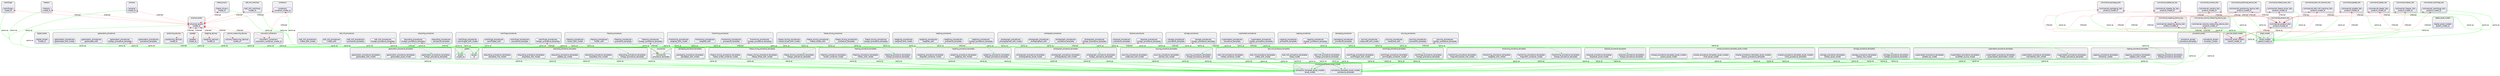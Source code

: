 digraph ColumnSameAsNetwork {
graph [
            fontname="Helvetica",
            fontsize=12,
            bgcolor=white,
            splines=true,
            nodesep=0.6,
            concentrate=true,
            compound=true,
        ];
node [shape=box, style=rounded, fontname="Helvetica"];
edge [fontname="Helvetica"];
subgraph cluster_aliquoting_procedures {
  C20 [color="blue", fillcolor="#ffffff", label="aliquoting_procedures\nforeign_procedure_template"];
  C23 [color="blue", fillcolor="#ffffff", label="aliquoting_procedures\nprocedure_template"];
  label="aliquoting_procedures";
  style="filled, rounded";
  fillcolor="#f0f0f0";
}
subgraph cluster_commercial_packaging_lots {
  C142 [color="blue", fillcolor="#ffffff", label="commercial_packaging_lots\nproduct_model_id"];
  label="commercial_packaging_lots";
  style="filled, rounded";
  fillcolor="#f0f0f0";
}
subgraph cluster_packaging_procedure_templates {
  C307 [color="blue", fillcolor="#ffffff", label="packaging_procedure_templates\npackaged_with_model"];
  label="packaging_procedure_templates";
  style="filled, rounded";
  fillcolor="#f0f0f0";
}
subgraph cluster_geolocation_procedures {
  C261 [color="blue", fillcolor="#ffffff", label="geolocation_procedures\nforeign_procedure_template"];
  C263 [color="blue", fillcolor="#ffffff", label="geolocation_procedures\ngeolocated_with"];
  C264 [color="blue", fillcolor="#ffffff", label="geolocation_procedures\ngeolocated_with_model"];
  C266 [color="blue", fillcolor="#ffffff", label="geolocation_procedures\nprocedure_template"];
  label="geolocation_procedures";
  style="filled, rounded";
  fillcolor="#f0f0f0";
}
subgraph cluster_volumetric_containers {
  C548 [color="blue", fillcolor="#ffffff", label="volumetric_containers\nvolumetric_container_model_id"];
  label="volumetric_containers";
  style="filled, rounded";
  fillcolor="#f0f0f0";
}
subgraph cluster_commercial_pipette_tip_lots {
  C148 [color="blue", fillcolor="#ffffff", label="commercial_pipette_tip_lots\nproduct_model_id"];
  label="commercial_pipette_tip_lots";
  style="filled, rounded";
  fillcolor="#f0f0f0";
}
subgraph cluster_geolocation_procedure_templates {
  C254 [color="blue", fillcolor="#ffffff", label="geolocation_procedure_templates\nforeign_procedure_template"];
  C255 [color="blue", fillcolor="#ffffff", label="geolocation_procedure_templates\ngeolocated_asset_model"];
  C256 [color="blue", fillcolor="#ffffff", label="geolocation_procedure_templates\ngeolocated_with_model"];
  label="geolocation_procedure_templates";
  style="filled, rounded";
  fillcolor="#f0f0f0";
}
subgraph cluster_freezing_procedures {
  C248 [color="blue", fillcolor="#ffffff", label="freezing_procedures\nforeign_procedure_template"];
  C250 [color="blue", fillcolor="#ffffff", label="freezing_procedures\nfrozen_with"];
  C251 [color="blue", fillcolor="#ffffff", label="freezing_procedures\nfrozen_with_model"];
  C253 [color="blue", fillcolor="#ffffff", label="freezing_procedures\nprocedure_template"];
  label="freezing_procedures";
  style="filled, rounded";
  fillcolor="#f0f0f0";
}
subgraph cluster_storage_procedures {
  C474 [color="blue", fillcolor="#ffffff", label="storage_procedures\nforeign_procedure_template"];
  C476 [color="blue", fillcolor="#ffffff", label="storage_procedures\nprocedure_template"];
  label="storage_procedures";
  style="filled, rounded";
  fillcolor="#f0f0f0";
}
subgraph cluster_freeze_drying_procedure_templates {
  C218 [color="blue", fillcolor="#ffffff", label="freeze_drying_procedure_templates\nforeign_procedure_template"];
  C219 [color="blue", fillcolor="#ffffff", label="freeze_drying_procedure_templates\nfreeze_dried_container_model"];
  C220 [color="blue", fillcolor="#ffffff", label="freeze_drying_procedure_templates\nfreeze_dried_with_model"];
  label="freeze_drying_procedure_templates";
  style="filled, rounded";
  fillcolor="#f0f0f0";
}
subgraph cluster_commercial_weighing_device_lots {
  C163 [color="blue", fillcolor="#ffffff", label="commercial_weighing_device_lots\nproduct_model_id"];
  label="commercial_weighing_device_lots";
  style="filled, rounded";
  fillcolor="#f0f0f0";
}
subgraph cluster_digital_assets {
  C178 [color="blue", fillcolor="#ffffff", label="digital_assets\nmodel_id"];
  label="digital_assets";
  style="filled, rounded";
  fillcolor="#f0f0f0";
}
subgraph cluster_freezers {
  C237 [color="blue", fillcolor="#ffffff", label="freezers\nmodel_id"];
  label="freezers";
  style="filled, rounded";
  fillcolor="#f0f0f0";
}
subgraph cluster_photograph_procedure_templates {
  C328 [color="blue", fillcolor="#ffffff", label="photograph_procedure_templates\nforeign_procedure_template"];
  C329 [color="blue", fillcolor="#ffffff", label="photograph_procedure_templates\nphotographed_asset_model"];
  C330 [color="blue", fillcolor="#ffffff", label="photograph_procedure_templates\nphotographed_with_model"];
  label="photograph_procedure_templates";
  style="filled, rounded";
  fillcolor="#f0f0f0";
}
subgraph cluster_physical_assets {
  C344 [color="blue", fillcolor="#ffffff", label="physical_assets\nmodel_id"];
  label="physical_assets";
  style="filled, rounded";
  fillcolor="#f0f0f0";
}
subgraph cluster_positioning_devices {
  C351 [color="blue", fillcolor="#ffffff", label="positioning_devices\nmodel_id"];
  label="positioning_devices";
  style="filled, rounded";
  fillcolor="#f0f0f0";
}
subgraph cluster_commercial_camera_lots {
  C130 [color="blue", fillcolor="#ffffff", label="commercial_camera_lots\nproduct_model_id"];
  label="commercial_camera_lots";
  style="filled, rounded";
  fillcolor="#f0f0f0";
}
subgraph cluster_commercial_positioning_device_lots {
  C151 [color="blue", fillcolor="#ffffff", label="commercial_positioning_device_lots\nproduct_model_id"];
  label="commercial_positioning_device_lots";
  style="filled, rounded";
  fillcolor="#f0f0f0";
}
subgraph cluster_commercial_centrifuge_lots {
  C133 [color="blue", fillcolor="#ffffff", label="commercial_centrifuge_lots\nproduct_model_id"];
  label="commercial_centrifuge_lots";
  style="filled, rounded";
  fillcolor="#f0f0f0";
}
subgraph cluster_commercial_product_lots {
  C155 [color="blue", fillcolor="#ffffff", label="commercial_product_lots\nproduct_model_id"];
  label="commercial_product_lots";
  style="filled, rounded";
  fillcolor="#f0f0f0";
}
subgraph cluster_capping_procedures {
  C92 [color="blue", fillcolor="#ffffff", label="capping_procedures\nforeign_procedure_template"];
  C94 [color="blue", fillcolor="#ffffff", label="capping_procedures\nprocedure_template"];
  label="capping_procedures";
  style="filled, rounded";
  fillcolor="#f0f0f0";
}
subgraph cluster_commercial_freeze_dryer_lots {
  C136 [color="blue", fillcolor="#ffffff", label="commercial_freeze_dryer_lots\nproduct_model_id"];
  label="commercial_freeze_dryer_lots";
  style="filled, rounded";
  fillcolor="#f0f0f0";
}
subgraph cluster_disposal_procedure_templates {
  C179 [color="blue", fillcolor="#ffffff", label="disposal_procedure_templates\ndisposed_asset_model"];
  C180 [color="blue", fillcolor="#ffffff", label="disposal_procedure_templates\nforeign_procedure_template"];
  label="disposal_procedure_templates";
  style="filled, rounded";
  fillcolor="#f0f0f0";
}
subgraph cluster_pipettes {
  C348 [color="blue", fillcolor="#ffffff", label="pipettes\nmodel_id"];
  label="pipettes";
  style="filled, rounded";
  fillcolor="#f0f0f0";
}
subgraph cluster_freezing_procedure_templates {
  C238 [color="blue", fillcolor="#ffffff", label="freezing_procedure_templates\nforeign_procedure_template"];
  C239 [color="blue", fillcolor="#ffffff", label="freezing_procedure_templates\nfrozen_container_model"];
  C240 [color="blue", fillcolor="#ffffff", label="freezing_procedure_templates\nfrozen_with_model"];
  label="freezing_procedure_templates";
  style="filled, rounded";
  fillcolor="#f0f0f0";
}
subgraph cluster_procedure_template_asset_models {
  C377 [color="blue", fillcolor="#ffffff", label="procedure_template_asset_models\nasset_model"];
  C382 [color="blue", fillcolor="#ffffff", label="procedure_template_asset_models\nprocedure_template"];
  label="procedure_template_asset_models";
  style="filled, rounded";
  fillcolor="#f0f0f0";
}
subgraph cluster_centrifuge_procedure_templates {
  C97 [color="blue", fillcolor="#ffffff", label="centrifuge_procedure_templates\ncentrifuged_container_model"];
  C98 [color="blue", fillcolor="#ffffff", label="centrifuge_procedure_templates\ncentrifuged_with_model"];
  C99 [color="blue", fillcolor="#ffffff", label="centrifuge_procedure_templates\nforeign_procedure_template"];
  label="centrifuge_procedure_templates";
  style="filled, rounded";
  fillcolor="#f0f0f0";
}
subgraph cluster_freeze_drying_procedures {
  C229 [color="blue", fillcolor="#ffffff", label="freeze_drying_procedures\nforeign_procedure_template"];
  C231 [color="blue", fillcolor="#ffffff", label="freeze_drying_procedures\nfreeze_dryed_with"];
  C232 [color="blue", fillcolor="#ffffff", label="freeze_drying_procedures\nfreeze_dryed_with_model"];
  C234 [color="blue", fillcolor="#ffffff", label="freeze_drying_procedures\nprocedure_template"];
  label="freeze_drying_procedures";
  style="filled, rounded";
  fillcolor="#f0f0f0";
}
subgraph cluster_procedures {
  C399 [color="blue", fillcolor="#ffffff", label="procedures\nprocedure_template"];
  label="procedures";
  style="filled, rounded";
  fillcolor="#f0f0f0";
}
subgraph cluster_commercial_ball_mill_machine_lots {
  C124 [color="blue", fillcolor="#ffffff", label="commercial_ball_mill_machine_lots\nproduct_model_id"];
  label="commercial_ball_mill_machine_lots";
  style="filled, rounded";
  fillcolor="#f0f0f0";
}
subgraph cluster_pouring_procedure_templates {
  C352 [color="blue", fillcolor="#ffffff", label="pouring_procedure_templates\nforeign_procedure_template"];
  C354 [color="blue", fillcolor="#ffffff", label="pouring_procedure_templates\nmeasured_with_model"];
  C356 [color="blue", fillcolor="#ffffff", label="pouring_procedure_templates\npoured_into_model"];
  label="pouring_procedure_templates";
  style="filled, rounded";
  fillcolor="#f0f0f0";
}
subgraph cluster_centrifuges {
  C115 [color="blue", fillcolor="#ffffff", label="centrifuges\nmodel_id"];
  label="centrifuges";
  style="filled, rounded";
  fillcolor="#f0f0f0";
}
subgraph cluster_supernatant_procedures {
  C491 [color="blue", fillcolor="#ffffff", label="supernatant_procedures\nforeign_procedure_template"];
  C494 [color="blue", fillcolor="#ffffff", label="supernatant_procedures\nprocedure_template"];
  label="supernatant_procedures";
  style="filled, rounded";
  fillcolor="#f0f0f0";
}
subgraph cluster_ball_mill_procedure_templates {
  C51 [color="blue", fillcolor="#ffffff", label="ball_mill_procedure_templates\nbead_model"];
  C52 [color="blue", fillcolor="#ffffff", label="ball_mill_procedure_templates\nforeign_procedure_template"];
  C56 [color="blue", fillcolor="#ffffff", label="ball_mill_procedure_templates\nmilled_container_model"];
  C57 [color="blue", fillcolor="#ffffff", label="ball_mill_procedure_templates\nmilled_with_model"];
  label="ball_mill_procedure_templates";
  style="filled, rounded";
  fillcolor="#f0f0f0";
}
subgraph cluster_shared_procedure_template_asset_models {
  C449 [color="blue", fillcolor="#ffffff", label="shared_procedure_template_asset_models\nchild_asset_model"];
  C451 [color="blue", fillcolor="#ffffff", label="shared_procedure_template_asset_models\nchild_procedure_template"];
  C455 [color="blue", fillcolor="#ffffff", label="shared_procedure_template_asset_models\nparent_asset_model"];
  C456 [color="blue", fillcolor="#ffffff", label="shared_procedure_template_asset_models\nparent_procedure_template"];
  label="shared_procedure_template_asset_models";
  style="filled, rounded";
  fillcolor="#f0f0f0";
}
subgraph cluster_commercial_volume_measuring_device_lots {
  C160 [color="blue", fillcolor="#ffffff", label="commercial_volume_measuring_device_lots\nproduct_model_id"];
  label="commercial_volume_measuring_device_lots";
  style="filled, rounded";
  fillcolor="#f0f0f0";
}
subgraph cluster_weighing_procedures {
  C559 [color="blue", fillcolor="#ffffff", label="weighing_procedures\nforeign_procedure_template"];
  C562 [color="blue", fillcolor="#ffffff", label="weighing_procedures\nprocedure_template"];
  C564 [color="blue", fillcolor="#ffffff", label="weighing_procedures\nweighed_with"];
  C565 [color="blue", fillcolor="#ffffff", label="weighing_procedures\nweighed_with_model"];
  label="weighing_procedures";
  style="filled, rounded";
  fillcolor="#f0f0f0";
}
subgraph cluster_digital_asset_models {
  C176 [color="blue", fillcolor="#ffffff", label="digital_asset_models\nparent_model_id"];
  label="digital_asset_models";
  style="filled, rounded";
  fillcolor="#f0f0f0";
}
subgraph cluster_commercial_pipette_lots {
  C145 [color="blue", fillcolor="#ffffff", label="commercial_pipette_lots\nproduct_model_id"];
  label="commercial_pipette_lots";
  style="filled, rounded";
  fillcolor="#f0f0f0";
}
subgraph cluster_freeze_dryers {
  C217 [color="blue", fillcolor="#ffffff", label="freeze_dryers\nmodel_id"];
  label="freeze_dryers";
  style="filled, rounded";
  fillcolor="#f0f0f0";
}
subgraph cluster_packaging_procedures {
  C313 [color="blue", fillcolor="#ffffff", label="packaging_procedures\nprocedure_template"];
  label="packaging_procedures";
  style="filled, rounded";
  fillcolor="#f0f0f0";
}
subgraph cluster_photograph_procedures {
  C335 [color="blue", fillcolor="#ffffff", label="photograph_procedures\nforeign_procedure_template"];
  C337 [color="blue", fillcolor="#ffffff", label="photograph_procedures\nphotographed_with"];
  C338 [color="blue", fillcolor="#ffffff", label="photograph_procedures\nphotographed_with_model"];
  C340 [color="blue", fillcolor="#ffffff", label="photograph_procedures\nprocedure_template"];
  label="photograph_procedures";
  style="filled, rounded";
  fillcolor="#f0f0f0";
}
subgraph cluster_storage_procedure_templates {
  C465 [color="blue", fillcolor="#ffffff", label="storage_procedure_templates\nforeign_procedure_template"];
  C471 [color="blue", fillcolor="#ffffff", label="storage_procedure_templates\nstored_asset_model"];
  C472 [color="blue", fillcolor="#ffffff", label="storage_procedure_templates\nstored_into_model"];
  label="storage_procedure_templates";
  style="filled, rounded";
  fillcolor="#f0f0f0";
}
subgraph cluster_weighing_devices {
  C551 [color="blue", fillcolor="#ffffff", label="weighing_devices\nmodel_id"];
  label="weighing_devices";
  style="filled, rounded";
  fillcolor="#f0f0f0";
}
subgraph cluster_containers {
  C171 [color="blue", fillcolor="#ffffff", label="containers\ncontainer_model_id"];
  label="containers";
  style="filled, rounded";
  fillcolor="#f0f0f0";
}
subgraph cluster_supernatant_procedure_templates {
  C479 [color="blue", fillcolor="#ffffff", label="supernatant_procedure_templates\nforeign_procedure_template"];
  C481 [color="blue", fillcolor="#ffffff", label="supernatant_procedure_templates\npipette_tip_model"];
  C487 [color="blue", fillcolor="#ffffff", label="supernatant_procedure_templates\nstratified_source_model"];
  C488 [color="blue", fillcolor="#ffffff", label="supernatant_procedure_templates\nsupernatant_destination_model"];
  C489 [color="blue", fillcolor="#ffffff", label="supernatant_procedure_templates\ntransferred_with_model"];
  label="supernatant_procedure_templates";
  style="filled, rounded";
  fillcolor="#f0f0f0";
}
subgraph cluster_volume_measuring_devices {
  C544 [color="blue", fillcolor="#ffffff", label="volume_measuring_devices\nmodel_id"];
  label="volume_measuring_devices";
  style="filled, rounded";
  fillcolor="#f0f0f0";
}
subgraph cluster_procedure_assets {
  C369 [color="blue", fillcolor="#ffffff", label="procedure_assets\nancestor_model"];
  C375 [color="blue", fillcolor="#ffffff", label="procedure_assets\nprocedure_template"];
  label="procedure_assets";
  style="filled, rounded";
  fillcolor="#f0f0f0";
}
subgraph cluster_weighing_procedure_templates {
  C552 [color="blue", fillcolor="#ffffff", label="weighing_procedure_templates\nforeign_procedure_template"];
  C556 [color="blue", fillcolor="#ffffff", label="weighing_procedure_templates\nweighed_container_model"];
  C557 [color="blue", fillcolor="#ffffff", label="weighing_procedure_templates\nweighed_with_model"];
  label="weighing_procedure_templates";
  style="filled, rounded";
  fillcolor="#f0f0f0";
}
subgraph cluster_pouring_procedures {
  C362 [color="blue", fillcolor="#ffffff", label="pouring_procedures\nforeign_procedure_template"];
  C363 [color="blue", fillcolor="#ffffff", label="pouring_procedures\nmeasured_with"];
  C364 [color="blue", fillcolor="#ffffff", label="pouring_procedures\nmeasured_with_model"];
  C368 [color="blue", fillcolor="#ffffff", label="pouring_procedures\nprocedure_template"];
  label="pouring_procedures";
  style="filled, rounded";
  fillcolor="#f0f0f0";
}
subgraph cluster_cameras {
  C82 [color="blue", fillcolor="#ffffff", label="cameras\nmodel_id"];
  label="cameras";
  style="filled, rounded";
  fillcolor="#f0f0f0";
}
subgraph cluster_aliquoting_procedure_templates {
  C6 [color="blue", fillcolor="#ffffff", label="aliquoting_procedure_templates\naliquoted_from_model"];
  C7 [color="blue", fillcolor="#ffffff", label="aliquoting_procedure_templates\naliquoted_into_model"];
  C8 [color="blue", fillcolor="#ffffff", label="aliquoting_procedure_templates\naliquoted_with_model"];
  C9 [color="blue", fillcolor="#ffffff", label="aliquoting_procedure_templates\nforeign_procedure_template"];
  C11 [color="blue", fillcolor="#ffffff", label="aliquoting_procedure_templates\npipette_tip_model"];
  label="aliquoting_procedure_templates";
  style="filled, rounded";
  fillcolor="#f0f0f0";
}
subgraph cluster_assets {
  C42 [color="blue", fillcolor="#ffffff", label="assets\nid"];
  C43 [color="blue", fillcolor="#ffffff", label="assets\nmodel_id"];
  label="assets";
  style="filled, rounded";
  fillcolor="#f0f0f0";
}
subgraph cluster_ball_mill_procedures {
  C66 [color="blue", fillcolor="#ffffff", label="ball_mill_procedures\nforeign_procedure_template"];
  C68 [color="blue", fillcolor="#ffffff", label="ball_mill_procedures\nmilled_with"];
  C69 [color="blue", fillcolor="#ffffff", label="ball_mill_procedures\nmilled_with_model"];
  C71 [color="blue", fillcolor="#ffffff", label="ball_mill_procedures\nprocedure_template"];
  label="ball_mill_procedures";
  style="filled, rounded";
  fillcolor="#f0f0f0";
}
subgraph cluster_asset_models {
  C36 [color="blue", fillcolor="#ffffff", label="asset_models\nparent_model_id"];
  label="asset_models";
  style="filled, rounded";
  fillcolor="#f0f0f0";
}
subgraph cluster_centrifuge_procedures {
  C108 [color="blue", fillcolor="#ffffff", label="centrifuge_procedures\ncentrifuged_with"];
  C109 [color="blue", fillcolor="#ffffff", label="centrifuge_procedures\ncentrifuged_with_model"];
  C111 [color="blue", fillcolor="#ffffff", label="centrifuge_procedures\nforeign_procedure_template"];
  C113 [color="blue", fillcolor="#ffffff", label="centrifuge_procedures\nprocedure_template"];
  label="centrifuge_procedures";
  style="filled, rounded";
  fillcolor="#f0f0f0";
}
subgraph cluster_fractioning_procedure_templates {
  C196 [color="blue", fillcolor="#ffffff", label="fractioning_procedure_templates\nforeign_procedure_template"];
  C197 [color="blue", fillcolor="#ffffff", label="fractioning_procedure_templates\nfragment_container_model"];
  C198 [color="blue", fillcolor="#ffffff", label="fractioning_procedure_templates\nfragment_placed_into_model"];
  C205 [color="blue", fillcolor="#ffffff", label="fractioning_procedure_templates\nweighed_with_model"];
  label="fractioning_procedure_templates";
  style="filled, rounded";
  fillcolor="#f0f0f0";
}
subgraph cluster_ball_mill_machines {
  C50 [color="blue", fillcolor="#ffffff", label="ball_mill_machines\nmodel_id"];
  label="ball_mill_machines";
  style="filled, rounded";
  fillcolor="#f0f0f0";
}
subgraph cluster_physical_asset_models {
  C342 [color="blue", fillcolor="#ffffff", label="physical_asset_models\nparent_model_id"];
  label="physical_asset_models";
  style="filled, rounded";
  fillcolor="#f0f0f0";
}
subgraph cluster_disposal_procedures {
  C185 [color="blue", fillcolor="#ffffff", label="disposal_procedures\nforeign_procedure_template"];
  C187 [color="blue", fillcolor="#ffffff", label="disposal_procedures\nprocedure_template"];
  label="disposal_procedures";
  style="filled, rounded";
  fillcolor="#f0f0f0";
}
subgraph cluster_capping_procedure_templates {
  C83 [color="blue", fillcolor="#ffffff", label="capping_procedure_templates\ncapped_with_model"];
  C84 [color="blue", fillcolor="#ffffff", label="capping_procedure_templates\ncontainer_model"];
  C85 [color="blue", fillcolor="#ffffff", label="capping_procedure_templates\nforeign_procedure_template"];
  label="capping_procedure_templates";
  style="filled, rounded";
  fillcolor="#f0f0f0";
}
subgraph cluster_fractioning_procedures {
  C207 [color="blue", fillcolor="#ffffff", label="fractioning_procedures\nforeign_procedure_template"];
  C212 [color="blue", fillcolor="#ffffff", label="fractioning_procedures\nprocedure_template"];
  C213 [color="blue", fillcolor="#ffffff", label="fractioning_procedures\nweighed_with"];
  C214 [color="blue", fillcolor="#ffffff", label="fractioning_procedures\nweighed_with_model"];
  label="fractioning_procedures";
  style="filled, rounded";
  fillcolor="#f0f0f0";
}
subgraph cluster_commercial_beads_lots {
  C127 [color="blue", fillcolor="#ffffff", label="commercial_beads_lots\nproduct_model_id"];
  label="commercial_beads_lots";
  style="filled, rounded";
  fillcolor="#f0f0f0";
}
subgraph cluster_commercial_freezer_lots {
  C139 [color="blue", fillcolor="#ffffff", label="commercial_freezer_lots\nproduct_model_id"];
  label="commercial_freezer_lots";
  style="filled, rounded";
  fillcolor="#f0f0f0";
}
  C6 -> C377 [color="green", label="same as"];
  C7 -> C377 [color="green", label="same as"];
  C8 -> C377 [color="green", label="same as"];
  C9 -> C382 [color="green", label="same as"];
  C11 -> C377 [color="green", label="same as"];
  C20 -> C9 [color="green", label="same as"];
  C23 -> C399 [color="green", label="same as"];
  C50 -> C43 [color="green", label="same as"];
  C51 -> C377 [color="green", label="same as"];
  C52 -> C382 [color="green", label="same as"];
  C56 -> C377 [color="green", label="same as"];
  C57 -> C377 [color="green", label="same as"];
  C66 -> C52 [color="green", label="same as"];
  C68 -> C42 [color="green", label="same as"];
  C69 -> C43 [color="green", label="same as"];
  C71 -> C399 [color="green", label="same as"];
  C82 -> C43 [color="green", label="same as"];
  C83 -> C377 [color="green", label="same as"];
  C84 -> C377 [color="green", label="same as"];
  C85 -> C382 [color="green", label="same as"];
  C92 -> C85 [color="green", label="same as"];
  C94 -> C399 [color="green", label="same as"];
  C97 -> C377 [color="green", label="same as"];
  C98 -> C377 [color="green", label="same as"];
  C99 -> C382 [color="green", label="same as"];
  C108 -> C42 [color="green", label="same as"];
  C109 -> C43 [color="green", label="same as"];
  C111 -> C99 [color="green", label="same as"];
  C113 -> C399 [color="green", label="same as"];
  C115 -> C43 [color="green", label="same as"];
  C124 -> C36 [color="green", label="same as"];
  C127 -> C36 [color="green", label="same as"];
  C130 -> C36 [color="green", label="same as"];
  C133 -> C36 [color="green", label="same as"];
  C136 -> C36 [color="green", label="same as"];
  C139 -> C36 [color="green", label="same as"];
  C142 -> C36 [color="green", label="same as"];
  C145 -> C36 [color="green", label="same as"];
  C148 -> C36 [color="green", label="same as"];
  C151 -> C36 [color="green", label="same as"];
  C155 -> C36 [color="green", label="same as"];
  C160 -> C36 [color="green", label="same as"];
  C163 -> C36 [color="green", label="same as"];
  C171 -> C43 [color="green", label="same as"];
  C176 -> C36 [color="green", label="same as"];
  C178 -> C43 [color="green", label="same as"];
  C179 -> C377 [color="green", label="same as"];
  C180 -> C382 [color="green", label="same as"];
  C185 -> C180 [color="green", label="same as"];
  C187 -> C399 [color="green", label="same as"];
  C196 -> C382 [color="green", label="same as"];
  C197 -> C377 [color="green", label="same as"];
  C198 -> C377 [color="green", label="same as"];
  C205 -> C377 [color="green", label="same as"];
  C207 -> C196 [color="green", label="same as"];
  C212 -> C399 [color="green", label="same as"];
  C213 -> C42 [color="green", label="same as"];
  C214 -> C43 [color="green", label="same as"];
  C217 -> C43 [color="green", label="same as"];
  C219 -> C377 [color="green", label="same as"];
  C220 -> C377 [color="green", label="same as"];
  C229 -> C218 [color="green", label="same as"];
  C231 -> C42 [color="green", label="same as"];
  C232 -> C43 [color="green", label="same as"];
  C234 -> C399 [color="green", label="same as"];
  C237 -> C43 [color="green", label="same as"];
  C238 -> C382 [color="green", label="same as"];
  C239 -> C377 [color="green", label="same as"];
  C240 -> C377 [color="green", label="same as"];
  C248 -> C238 [color="green", label="same as"];
  C250 -> C42 [color="green", label="same as"];
  C251 -> C43 [color="green", label="same as"];
  C253 -> C399 [color="green", label="same as"];
  C254 -> C382 [color="green", label="same as"];
  C255 -> C377 [color="green", label="same as"];
  C256 -> C377 [color="green", label="same as"];
  C261 -> C254 [color="green", label="same as"];
  C263 -> C42 [color="green", label="same as"];
  C264 -> C43 [color="green", label="same as"];
  C266 -> C399 [color="green", label="same as"];
  C307 -> C377 [color="green", label="same as"];
  C313 -> C399 [color="green", label="same as"];
  C328 -> C382 [color="green", label="same as"];
  C329 -> C377 [color="green", label="same as"];
  C330 -> C377 [color="green", label="same as"];
  C335 -> C328 [color="green", label="same as"];
  C337 -> C42 [color="green", label="same as"];
  C338 -> C43 [color="green", label="same as"];
  C340 -> C399 [color="green", label="same as"];
  C342 -> C36 [color="green", label="same as"];
  C344 -> C43 [color="green", label="same as"];
  C348 -> C43 [color="green", label="same as"];
  C351 -> C43 [color="green", label="same as"];
  C352 -> C382 [color="green", label="same as"];
  C354 -> C377 [color="green", label="same as"];
  C356 -> C377 [color="green", label="same as"];
  C362 -> C352 [color="green", label="same as"];
  C363 -> C42 [color="green", label="same as"];
  C364 -> C43 [color="green", label="same as"];
  C368 -> C399 [color="green", label="same as"];
  C369 -> C377 [color="green", label="same as"];
  C375 -> C382 [color="green", label="same as"];
  C375 -> C399 [color="green", label="same as"];
  C449 -> C377 [color="green", label="same as"];
  C451 -> C382 [color="green", label="same as"];
  C455 -> C377 [color="green", label="same as"];
  C456 -> C382 [color="green", label="same as"];
  C465 -> C382 [color="green", label="same as"];
  C471 -> C377 [color="green", label="same as"];
  C472 -> C377 [color="green", label="same as"];
  C474 -> C465 [color="green", label="same as"];
  C476 -> C399 [color="green", label="same as"];
  C479 -> C382 [color="green", label="same as"];
  C481 -> C377 [color="green", label="same as"];
  C487 -> C377 [color="green", label="same as"];
  C488 -> C377 [color="green", label="same as"];
  C489 -> C377 [color="green", label="same as"];
  C491 -> C479 [color="green", label="same as"];
  C494 -> C399 [color="green", label="same as"];
  C544 -> C43 [color="green", label="same as"];
  C548 -> C43 [color="green", label="same as"];
  C551 -> C43 [color="green", label="same as"];
  C552 -> C382 [color="green", label="same as"];
  C556 -> C377 [color="green", label="same as"];
  C557 -> C377 [color="green", label="same as"];
  C559 -> C552 [color="green", label="same as"];
  C562 -> C399 [color="green", label="same as"];
  C564 -> C42 [color="green", label="same as"];
  C565 -> C43 [color="green", label="same as"];
  C20 -> C399 [dir="both", color="red", label="inferred", style=dashed];
  C50 -> C344 [dir="both", color="red", label="inferred", style=dashed];
  C66 -> C399 [dir="both", color="red", label="inferred", style=dashed];
  C82 -> C344 [dir="both", color="red", label="inferred", style=dashed];
  C92 -> C399 [dir="both", color="red", label="inferred", style=dashed];
  C111 -> C399 [dir="both", color="red", label="inferred", style=dashed];
  C115 -> C344 [dir="both", color="red", label="inferred", style=dashed];
  C124 -> C155 [dir="both", color="red", label="inferred", style=dashed];
  C124 -> C342 [dir="both", color="red", label="inferred", style=dashed];
  C127 -> C155 [dir="both", color="red", label="inferred", style=dashed];
  C127 -> C342 [dir="both", color="red", label="inferred", style=dashed];
  C130 -> C155 [dir="both", color="red", label="inferred", style=dashed];
  C130 -> C342 [dir="both", color="red", label="inferred", style=dashed];
  C133 -> C155 [dir="both", color="red", label="inferred", style=dashed];
  C133 -> C342 [dir="both", color="red", label="inferred", style=dashed];
  C136 -> C155 [dir="both", color="red", label="inferred", style=dashed];
  C136 -> C342 [dir="both", color="red", label="inferred", style=dashed];
  C139 -> C155 [dir="both", color="red", label="inferred", style=dashed];
  C139 -> C342 [dir="both", color="red", label="inferred", style=dashed];
  C142 -> C155 [dir="both", color="red", label="inferred", style=dashed];
  C142 -> C342 [dir="both", color="red", label="inferred", style=dashed];
  C145 -> C155 [dir="both", color="red", label="inferred", style=dashed];
  C145 -> C342 [dir="both", color="red", label="inferred", style=dashed];
  C148 -> C155 [dir="both", color="red", label="inferred", style=dashed];
  C148 -> C342 [dir="both", color="red", label="inferred", style=dashed];
  C151 -> C155 [dir="both", color="red", label="inferred", style=dashed];
  C151 -> C342 [dir="both", color="red", label="inferred", style=dashed];
  C155 -> C160 [dir="both", color="red", label="inferred", style=dashed];
  C155 -> C163 [dir="both", color="red", label="inferred", style=dashed];
  C155 -> C342 [dir="both", color="red", label="inferred", style=dashed];
  C160 -> C342 [dir="both", color="red", label="inferred", style=dashed];
  C163 -> C342 [dir="both", color="red", label="inferred", style=dashed];
  C171 -> C344 [dir="both", color="red", label="inferred", style=dashed];
  C171 -> C548 [dir="both", color="red", label="inferred", style=dashed];
  C185 -> C399 [dir="both", color="red", label="inferred", style=dashed];
  C207 -> C399 [dir="both", color="red", label="inferred", style=dashed];
  C217 -> C344 [dir="both", color="red", label="inferred", style=dashed];
  C237 -> C344 [dir="both", color="red", label="inferred", style=dashed];
  C248 -> C399 [dir="both", color="red", label="inferred", style=dashed];
  C261 -> C399 [dir="both", color="red", label="inferred", style=dashed];
  C335 -> C399 [dir="both", color="red", label="inferred", style=dashed];
  C344 -> C348 [dir="both", color="red", label="inferred", style=dashed];
  C344 -> C351 [dir="both", color="red", label="inferred", style=dashed];
  C344 -> C544 [dir="both", color="red", label="inferred", style=dashed];
  C344 -> C548 [dir="both", color="red", label="inferred", style=dashed];
  C344 -> C551 [dir="both", color="red", label="inferred", style=dashed];
  C362 -> C399 [dir="both", color="red", label="inferred", style=dashed];
  C399 -> C474 [dir="both", color="red", label="inferred", style=dashed];
  C399 -> C491 [dir="both", color="red", label="inferred", style=dashed];
  C399 -> C559 [dir="both", color="red", label="inferred", style=dashed];
}
